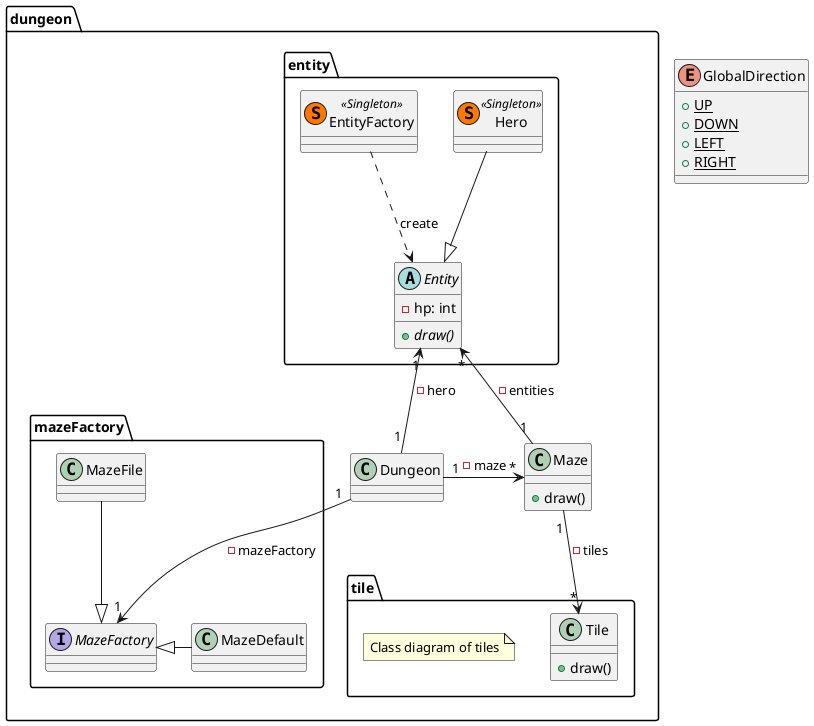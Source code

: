 @startuml

package dungeon{

    class Dungeon{

    }

    class Maze{
        + draw()
    }

    package tile{

        class Tile{
            + draw()
        }

        note "Class diagram of tiles" as N1

    }

    package entity{

        abstract Entity{
            - hp: int
            + {abstract} draw()
        }

        class Hero << (S,#FF7700) Singleton >>{

        }

        class EntityFactory << (S,#FF7700) Singleton >>{

        }

    }

    package mazeFactory{

        interface MazeFactory{

        }

        class MazeFile{

        }

        class MazeDefault{

        }

    }

}

enum GlobalDirection{
    + {static} UP
    + {static} DOWN
    + {static} LEFT
    + {static} RIGHT
}

MazeDefault -left-|> MazeFactory
Dungeon "1" -left-> "*" Maze: -maze
Dungeon "1" --> "1" MazeFactory: -mazeFactory
Maze "1" --> "*" Tile: -tiles
Maze "1" -up-> "*" Entity: -entities

EntityFactory ..> Entity : create

Hero --|> Entity
Dungeon "1" --> "1" Entity : -hero

MazeFile --|> MazeFactory

@enduml